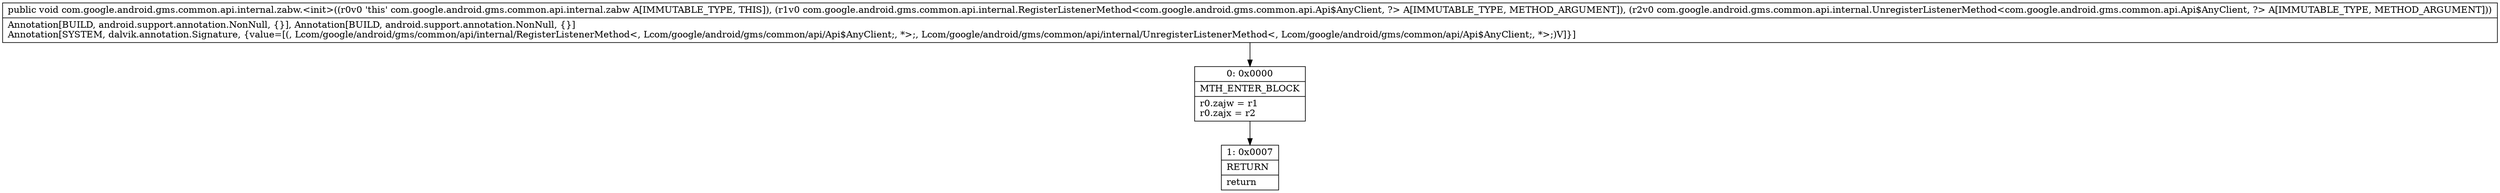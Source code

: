 digraph "CFG forcom.google.android.gms.common.api.internal.zabw.\<init\>(Lcom\/google\/android\/gms\/common\/api\/internal\/RegisterListenerMethod;Lcom\/google\/android\/gms\/common\/api\/internal\/UnregisterListenerMethod;)V" {
Node_0 [shape=record,label="{0\:\ 0x0000|MTH_ENTER_BLOCK\l|r0.zajw = r1\lr0.zajx = r2\l}"];
Node_1 [shape=record,label="{1\:\ 0x0007|RETURN\l|return\l}"];
MethodNode[shape=record,label="{public void com.google.android.gms.common.api.internal.zabw.\<init\>((r0v0 'this' com.google.android.gms.common.api.internal.zabw A[IMMUTABLE_TYPE, THIS]), (r1v0 com.google.android.gms.common.api.internal.RegisterListenerMethod\<com.google.android.gms.common.api.Api$AnyClient, ?\> A[IMMUTABLE_TYPE, METHOD_ARGUMENT]), (r2v0 com.google.android.gms.common.api.internal.UnregisterListenerMethod\<com.google.android.gms.common.api.Api$AnyClient, ?\> A[IMMUTABLE_TYPE, METHOD_ARGUMENT]))  | Annotation[BUILD, android.support.annotation.NonNull, \{\}], Annotation[BUILD, android.support.annotation.NonNull, \{\}]\lAnnotation[SYSTEM, dalvik.annotation.Signature, \{value=[(, Lcom\/google\/android\/gms\/common\/api\/internal\/RegisterListenerMethod\<, Lcom\/google\/android\/gms\/common\/api\/Api$AnyClient;, *\>;, Lcom\/google\/android\/gms\/common\/api\/internal\/UnregisterListenerMethod\<, Lcom\/google\/android\/gms\/common\/api\/Api$AnyClient;, *\>;)V]\}]\l}"];
MethodNode -> Node_0;
Node_0 -> Node_1;
}

